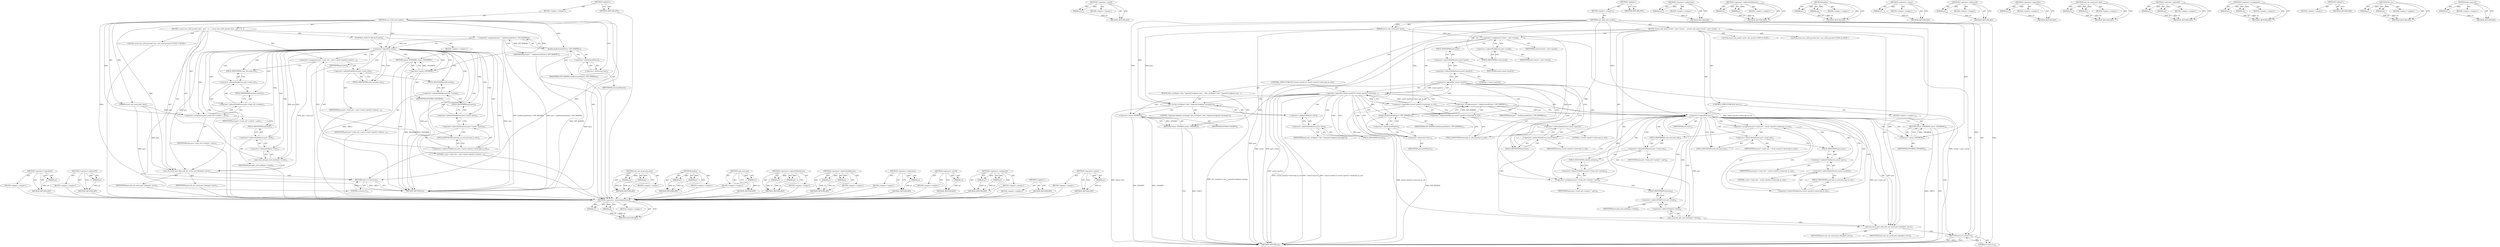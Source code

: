 digraph "spin_lock_init" {
vulnerable_95 [label=<(METHOD,&lt;operator&gt;.logicalNot)>];
vulnerable_96 [label=<(PARAM,p1)>];
vulnerable_97 [label=<(BLOCK,&lt;empty&gt;,&lt;empty&gt;)>];
vulnerable_98 [label=<(METHOD_RETURN,ANY)>];
vulnerable_117 [label=<(METHOD,&lt;operator&gt;.addressOf)>];
vulnerable_118 [label=<(PARAM,p1)>];
vulnerable_119 [label=<(BLOCK,&lt;empty&gt;,&lt;empty&gt;)>];
vulnerable_120 [label=<(METHOD_RETURN,ANY)>];
vulnerable_6 [label=<(METHOD,&lt;global&gt;)<SUB>1</SUB>>];
vulnerable_7 [label=<(BLOCK,&lt;empty&gt;,&lt;empty&gt;)<SUB>1</SUB>>];
vulnerable_8 [label=<(METHOD,mct_u232_port_probe)<SUB>1</SUB>>];
vulnerable_9 [label=<(PARAM,struct usb_serial_port *port)<SUB>1</SUB>>];
vulnerable_10 [label=<(BLOCK,{
 	struct mct_u232_private *priv;
 
 	priv = k...,{
 	struct mct_u232_private *priv;
 
 	priv = k...)<SUB>2</SUB>>];
vulnerable_11 [label="<(LOCAL,struct mct_u232_private* priv: mct_u232_private*)<SUB>3</SUB>>"];
vulnerable_12 [label=<(&lt;operator&gt;.assignment,priv = kzalloc(sizeof(*priv), GFP_KERNEL))<SUB>5</SUB>>];
vulnerable_13 [label=<(IDENTIFIER,priv,priv = kzalloc(sizeof(*priv), GFP_KERNEL))<SUB>5</SUB>>];
vulnerable_14 [label=<(kzalloc,kzalloc(sizeof(*priv), GFP_KERNEL))<SUB>5</SUB>>];
vulnerable_15 [label=<(&lt;operator&gt;.sizeOf,sizeof(*priv))<SUB>5</SUB>>];
vulnerable_16 [label=<(&lt;operator&gt;.indirection,*priv)<SUB>5</SUB>>];
vulnerable_17 [label=<(IDENTIFIER,priv,sizeof(*priv))<SUB>5</SUB>>];
vulnerable_18 [label=<(IDENTIFIER,GFP_KERNEL,kzalloc(sizeof(*priv), GFP_KERNEL))<SUB>5</SUB>>];
vulnerable_19 [label=<(CONTROL_STRUCTURE,IF,if (!priv))<SUB>6</SUB>>];
vulnerable_20 [label=<(&lt;operator&gt;.logicalNot,!priv)<SUB>6</SUB>>];
vulnerable_21 [label=<(IDENTIFIER,priv,!priv)<SUB>6</SUB>>];
vulnerable_22 [label=<(BLOCK,&lt;empty&gt;,&lt;empty&gt;)<SUB>7</SUB>>];
vulnerable_23 [label=<(RETURN,return -ENOMEM;,return -ENOMEM;)<SUB>7</SUB>>];
vulnerable_24 [label=<(&lt;operator&gt;.minus,-ENOMEM)<SUB>7</SUB>>];
vulnerable_25 [label=<(IDENTIFIER,ENOMEM,-ENOMEM)<SUB>7</SUB>>];
vulnerable_26 [label=<(&lt;operator&gt;.assignment,priv-&gt;read_urb = port-&gt;serial-&gt;port[1]-&gt;interru...)<SUB>10</SUB>>];
vulnerable_27 [label=<(&lt;operator&gt;.indirectFieldAccess,priv-&gt;read_urb)<SUB>10</SUB>>];
vulnerable_28 [label=<(IDENTIFIER,priv,priv-&gt;read_urb = port-&gt;serial-&gt;port[1]-&gt;interru...)<SUB>10</SUB>>];
vulnerable_29 [label=<(FIELD_IDENTIFIER,read_urb,read_urb)<SUB>10</SUB>>];
vulnerable_30 [label=<(&lt;operator&gt;.indirectFieldAccess,port-&gt;serial-&gt;port[1]-&gt;interrupt_in_urb)<SUB>10</SUB>>];
vulnerable_31 [label=<(&lt;operator&gt;.indirectIndexAccess,port-&gt;serial-&gt;port[1])<SUB>10</SUB>>];
vulnerable_32 [label=<(&lt;operator&gt;.indirectFieldAccess,port-&gt;serial-&gt;port)<SUB>10</SUB>>];
vulnerable_33 [label=<(&lt;operator&gt;.indirectFieldAccess,port-&gt;serial)<SUB>10</SUB>>];
vulnerable_34 [label=<(IDENTIFIER,port,priv-&gt;read_urb = port-&gt;serial-&gt;port[1]-&gt;interru...)<SUB>10</SUB>>];
vulnerable_35 [label=<(FIELD_IDENTIFIER,serial,serial)<SUB>10</SUB>>];
vulnerable_36 [label=<(FIELD_IDENTIFIER,port,port)<SUB>10</SUB>>];
vulnerable_37 [label=<(LITERAL,1,priv-&gt;read_urb = port-&gt;serial-&gt;port[1]-&gt;interru...)<SUB>10</SUB>>];
vulnerable_38 [label=<(FIELD_IDENTIFIER,interrupt_in_urb,interrupt_in_urb)<SUB>10</SUB>>];
vulnerable_39 [label=<(&lt;operator&gt;.assignment,priv-&gt;read_urb-&gt;context = port)<SUB>11</SUB>>];
vulnerable_40 [label=<(&lt;operator&gt;.indirectFieldAccess,priv-&gt;read_urb-&gt;context)<SUB>11</SUB>>];
vulnerable_41 [label=<(&lt;operator&gt;.indirectFieldAccess,priv-&gt;read_urb)<SUB>11</SUB>>];
vulnerable_42 [label=<(IDENTIFIER,priv,priv-&gt;read_urb-&gt;context = port)<SUB>11</SUB>>];
vulnerable_43 [label=<(FIELD_IDENTIFIER,read_urb,read_urb)<SUB>11</SUB>>];
vulnerable_44 [label=<(FIELD_IDENTIFIER,context,context)<SUB>11</SUB>>];
vulnerable_45 [label=<(IDENTIFIER,port,priv-&gt;read_urb-&gt;context = port)<SUB>11</SUB>>];
vulnerable_46 [label=<(spin_lock_init,spin_lock_init(&amp;priv-&gt;lock))<SUB>13</SUB>>];
vulnerable_47 [label=<(&lt;operator&gt;.addressOf,&amp;priv-&gt;lock)<SUB>13</SUB>>];
vulnerable_48 [label=<(&lt;operator&gt;.indirectFieldAccess,priv-&gt;lock)<SUB>13</SUB>>];
vulnerable_49 [label=<(IDENTIFIER,priv,spin_lock_init(&amp;priv-&gt;lock))<SUB>13</SUB>>];
vulnerable_50 [label=<(FIELD_IDENTIFIER,lock,lock)<SUB>13</SUB>>];
vulnerable_51 [label=<(usb_set_serial_port_data,usb_set_serial_port_data(port, priv))<SUB>15</SUB>>];
vulnerable_52 [label=<(IDENTIFIER,port,usb_set_serial_port_data(port, priv))<SUB>15</SUB>>];
vulnerable_53 [label=<(IDENTIFIER,priv,usb_set_serial_port_data(port, priv))<SUB>15</SUB>>];
vulnerable_54 [label=<(RETURN,return 0;,return 0;)<SUB>17</SUB>>];
vulnerable_55 [label=<(LITERAL,0,return 0;)<SUB>17</SUB>>];
vulnerable_56 [label=<(METHOD_RETURN,int)<SUB>1</SUB>>];
vulnerable_58 [label=<(METHOD_RETURN,ANY)<SUB>1</SUB>>];
vulnerable_121 [label=<(METHOD,usb_set_serial_port_data)>];
vulnerable_122 [label=<(PARAM,p1)>];
vulnerable_123 [label=<(PARAM,p2)>];
vulnerable_124 [label=<(BLOCK,&lt;empty&gt;,&lt;empty&gt;)>];
vulnerable_125 [label=<(METHOD_RETURN,ANY)>];
vulnerable_82 [label=<(METHOD,kzalloc)>];
vulnerable_83 [label=<(PARAM,p1)>];
vulnerable_84 [label=<(PARAM,p2)>];
vulnerable_85 [label=<(BLOCK,&lt;empty&gt;,&lt;empty&gt;)>];
vulnerable_86 [label=<(METHOD_RETURN,ANY)>];
vulnerable_113 [label=<(METHOD,spin_lock_init)>];
vulnerable_114 [label=<(PARAM,p1)>];
vulnerable_115 [label=<(BLOCK,&lt;empty&gt;,&lt;empty&gt;)>];
vulnerable_116 [label=<(METHOD_RETURN,ANY)>];
vulnerable_108 [label=<(METHOD,&lt;operator&gt;.indirectIndexAccess)>];
vulnerable_109 [label=<(PARAM,p1)>];
vulnerable_110 [label=<(PARAM,p2)>];
vulnerable_111 [label=<(BLOCK,&lt;empty&gt;,&lt;empty&gt;)>];
vulnerable_112 [label=<(METHOD_RETURN,ANY)>];
vulnerable_103 [label=<(METHOD,&lt;operator&gt;.indirectFieldAccess)>];
vulnerable_104 [label=<(PARAM,p1)>];
vulnerable_105 [label=<(PARAM,p2)>];
vulnerable_106 [label=<(BLOCK,&lt;empty&gt;,&lt;empty&gt;)>];
vulnerable_107 [label=<(METHOD_RETURN,ANY)>];
vulnerable_91 [label=<(METHOD,&lt;operator&gt;.indirection)>];
vulnerable_92 [label=<(PARAM,p1)>];
vulnerable_93 [label=<(BLOCK,&lt;empty&gt;,&lt;empty&gt;)>];
vulnerable_94 [label=<(METHOD_RETURN,ANY)>];
vulnerable_87 [label=<(METHOD,&lt;operator&gt;.sizeOf)>];
vulnerable_88 [label=<(PARAM,p1)>];
vulnerable_89 [label=<(BLOCK,&lt;empty&gt;,&lt;empty&gt;)>];
vulnerable_90 [label=<(METHOD_RETURN,ANY)>];
vulnerable_77 [label=<(METHOD,&lt;operator&gt;.assignment)>];
vulnerable_78 [label=<(PARAM,p1)>];
vulnerable_79 [label=<(PARAM,p2)>];
vulnerable_80 [label=<(BLOCK,&lt;empty&gt;,&lt;empty&gt;)>];
vulnerable_81 [label=<(METHOD_RETURN,ANY)>];
vulnerable_71 [label=<(METHOD,&lt;global&gt;)<SUB>1</SUB>>];
vulnerable_72 [label=<(BLOCK,&lt;empty&gt;,&lt;empty&gt;)>];
vulnerable_73 [label=<(METHOD_RETURN,ANY)>];
vulnerable_99 [label=<(METHOD,&lt;operator&gt;.minus)>];
vulnerable_100 [label=<(PARAM,p1)>];
vulnerable_101 [label=<(BLOCK,&lt;empty&gt;,&lt;empty&gt;)>];
vulnerable_102 [label=<(METHOD_RETURN,ANY)>];
fixed_130 [label=<(METHOD,&lt;operator&gt;.indirectIndexAccess)>];
fixed_131 [label=<(PARAM,p1)>];
fixed_132 [label=<(PARAM,p2)>];
fixed_133 [label=<(BLOCK,&lt;empty&gt;,&lt;empty&gt;)>];
fixed_134 [label=<(METHOD_RETURN,ANY)>];
fixed_153 [label=<(METHOD,&lt;operator&gt;.sizeOf)>];
fixed_154 [label=<(PARAM,p1)>];
fixed_155 [label=<(BLOCK,&lt;empty&gt;,&lt;empty&gt;)>];
fixed_156 [label=<(METHOD_RETURN,ANY)>];
fixed_6 [label=<(METHOD,&lt;global&gt;)<SUB>1</SUB>>];
fixed_7 [label=<(BLOCK,&lt;empty&gt;,&lt;empty&gt;)<SUB>1</SUB>>];
fixed_8 [label=<(METHOD,mct_u232_port_probe)<SUB>1</SUB>>];
fixed_9 [label=<(PARAM,struct usb_serial_port *port)<SUB>1</SUB>>];
fixed_10 [label=<(BLOCK,{
	struct usb_serial *serial = port-&gt;serial;
 	...,{
	struct usb_serial *serial = port-&gt;serial;
 	...)<SUB>2</SUB>>];
fixed_11 [label="<(LOCAL,struct usb_serial* serial: usb_serial*)<SUB>3</SUB>>"];
fixed_12 [label=<(&lt;operator&gt;.assignment,*serial = port-&gt;serial)<SUB>3</SUB>>];
fixed_13 [label=<(IDENTIFIER,serial,*serial = port-&gt;serial)<SUB>3</SUB>>];
fixed_14 [label=<(&lt;operator&gt;.indirectFieldAccess,port-&gt;serial)<SUB>3</SUB>>];
fixed_15 [label=<(IDENTIFIER,port,*serial = port-&gt;serial)<SUB>3</SUB>>];
fixed_16 [label=<(FIELD_IDENTIFIER,serial,serial)<SUB>3</SUB>>];
fixed_17 [label="<(LOCAL,struct mct_u232_private* priv: mct_u232_private*)<SUB>4</SUB>>"];
fixed_18 [label=<(CONTROL_STRUCTURE,IF,if (!serial-&gt;port[1] || !serial-&gt;port[1]-&gt;interrupt_in_urb))<SUB>7</SUB>>];
fixed_19 [label=<(&lt;operator&gt;.logicalOr,!serial-&gt;port[1] || !serial-&gt;port[1]-&gt;interrupt...)<SUB>7</SUB>>];
fixed_20 [label=<(&lt;operator&gt;.logicalNot,!serial-&gt;port[1])<SUB>7</SUB>>];
fixed_21 [label=<(&lt;operator&gt;.indirectIndexAccess,serial-&gt;port[1])<SUB>7</SUB>>];
fixed_22 [label=<(&lt;operator&gt;.indirectFieldAccess,serial-&gt;port)<SUB>7</SUB>>];
fixed_23 [label=<(IDENTIFIER,serial,!serial-&gt;port[1])<SUB>7</SUB>>];
fixed_24 [label=<(FIELD_IDENTIFIER,port,port)<SUB>7</SUB>>];
fixed_25 [label=<(LITERAL,1,!serial-&gt;port[1])<SUB>7</SUB>>];
fixed_26 [label=<(&lt;operator&gt;.logicalNot,!serial-&gt;port[1]-&gt;interrupt_in_urb)<SUB>7</SUB>>];
fixed_27 [label=<(&lt;operator&gt;.indirectFieldAccess,serial-&gt;port[1]-&gt;interrupt_in_urb)<SUB>7</SUB>>];
fixed_28 [label=<(&lt;operator&gt;.indirectIndexAccess,serial-&gt;port[1])<SUB>7</SUB>>];
fixed_29 [label=<(&lt;operator&gt;.indirectFieldAccess,serial-&gt;port)<SUB>7</SUB>>];
fixed_30 [label=<(IDENTIFIER,serial,!serial-&gt;port[1]-&gt;interrupt_in_urb)<SUB>7</SUB>>];
fixed_31 [label=<(FIELD_IDENTIFIER,port,port)<SUB>7</SUB>>];
fixed_32 [label=<(LITERAL,1,!serial-&gt;port[1]-&gt;interrupt_in_urb)<SUB>7</SUB>>];
fixed_33 [label=<(FIELD_IDENTIFIER,interrupt_in_urb,interrupt_in_urb)<SUB>7</SUB>>];
fixed_34 [label=<(BLOCK,{
		dev_err(&amp;port-&gt;dev, &quot;expected endpoint miss...,{
		dev_err(&amp;port-&gt;dev, &quot;expected endpoint miss...)<SUB>7</SUB>>];
fixed_35 [label=<(dev_err,dev_err(&amp;port-&gt;dev, &quot;expected endpoint missing\n&quot;))<SUB>8</SUB>>];
fixed_36 [label=<(&lt;operator&gt;.addressOf,&amp;port-&gt;dev)<SUB>8</SUB>>];
fixed_37 [label=<(&lt;operator&gt;.indirectFieldAccess,port-&gt;dev)<SUB>8</SUB>>];
fixed_38 [label=<(IDENTIFIER,port,dev_err(&amp;port-&gt;dev, &quot;expected endpoint missing\n&quot;))<SUB>8</SUB>>];
fixed_39 [label=<(FIELD_IDENTIFIER,dev,dev)<SUB>8</SUB>>];
fixed_40 [label=<(LITERAL,&quot;expected endpoint missing\n&quot;,dev_err(&amp;port-&gt;dev, &quot;expected endpoint missing\n&quot;))<SUB>8</SUB>>];
fixed_41 [label=<(RETURN,return -ENODEV;,return -ENODEV;)<SUB>9</SUB>>];
fixed_42 [label=<(&lt;operator&gt;.minus,-ENODEV)<SUB>9</SUB>>];
fixed_43 [label=<(IDENTIFIER,ENODEV,-ENODEV)<SUB>9</SUB>>];
fixed_44 [label=<(&lt;operator&gt;.assignment,priv = kzalloc(sizeof(*priv), GFP_KERNEL))<SUB>12</SUB>>];
fixed_45 [label=<(IDENTIFIER,priv,priv = kzalloc(sizeof(*priv), GFP_KERNEL))<SUB>12</SUB>>];
fixed_46 [label=<(kzalloc,kzalloc(sizeof(*priv), GFP_KERNEL))<SUB>12</SUB>>];
fixed_47 [label=<(&lt;operator&gt;.sizeOf,sizeof(*priv))<SUB>12</SUB>>];
fixed_48 [label=<(&lt;operator&gt;.indirection,*priv)<SUB>12</SUB>>];
fixed_49 [label=<(IDENTIFIER,priv,sizeof(*priv))<SUB>12</SUB>>];
fixed_50 [label=<(IDENTIFIER,GFP_KERNEL,kzalloc(sizeof(*priv), GFP_KERNEL))<SUB>12</SUB>>];
fixed_51 [label=<(CONTROL_STRUCTURE,IF,if (!priv))<SUB>13</SUB>>];
fixed_52 [label=<(&lt;operator&gt;.logicalNot,!priv)<SUB>13</SUB>>];
fixed_53 [label=<(IDENTIFIER,priv,!priv)<SUB>13</SUB>>];
fixed_54 [label=<(BLOCK,&lt;empty&gt;,&lt;empty&gt;)<SUB>14</SUB>>];
fixed_55 [label=<(RETURN,return -ENOMEM;,return -ENOMEM;)<SUB>14</SUB>>];
fixed_56 [label=<(&lt;operator&gt;.minus,-ENOMEM)<SUB>14</SUB>>];
fixed_57 [label=<(IDENTIFIER,ENOMEM,-ENOMEM)<SUB>14</SUB>>];
fixed_58 [label=<(&lt;operator&gt;.assignment,priv-&gt;read_urb = serial-&gt;port[1]-&gt;interrupt_in_urb)<SUB>17</SUB>>];
fixed_59 [label=<(&lt;operator&gt;.indirectFieldAccess,priv-&gt;read_urb)<SUB>17</SUB>>];
fixed_60 [label=<(IDENTIFIER,priv,priv-&gt;read_urb = serial-&gt;port[1]-&gt;interrupt_in_urb)<SUB>17</SUB>>];
fixed_61 [label=<(FIELD_IDENTIFIER,read_urb,read_urb)<SUB>17</SUB>>];
fixed_62 [label=<(&lt;operator&gt;.indirectFieldAccess,serial-&gt;port[1]-&gt;interrupt_in_urb)<SUB>17</SUB>>];
fixed_63 [label=<(&lt;operator&gt;.indirectIndexAccess,serial-&gt;port[1])<SUB>17</SUB>>];
fixed_64 [label=<(&lt;operator&gt;.indirectFieldAccess,serial-&gt;port)<SUB>17</SUB>>];
fixed_65 [label=<(IDENTIFIER,serial,priv-&gt;read_urb = serial-&gt;port[1]-&gt;interrupt_in_urb)<SUB>17</SUB>>];
fixed_66 [label=<(FIELD_IDENTIFIER,port,port)<SUB>17</SUB>>];
fixed_67 [label=<(LITERAL,1,priv-&gt;read_urb = serial-&gt;port[1]-&gt;interrupt_in_urb)<SUB>17</SUB>>];
fixed_68 [label=<(FIELD_IDENTIFIER,interrupt_in_urb,interrupt_in_urb)<SUB>17</SUB>>];
fixed_69 [label=<(&lt;operator&gt;.assignment,priv-&gt;read_urb-&gt;context = port)<SUB>18</SUB>>];
fixed_70 [label=<(&lt;operator&gt;.indirectFieldAccess,priv-&gt;read_urb-&gt;context)<SUB>18</SUB>>];
fixed_71 [label=<(&lt;operator&gt;.indirectFieldAccess,priv-&gt;read_urb)<SUB>18</SUB>>];
fixed_72 [label=<(IDENTIFIER,priv,priv-&gt;read_urb-&gt;context = port)<SUB>18</SUB>>];
fixed_73 [label=<(FIELD_IDENTIFIER,read_urb,read_urb)<SUB>18</SUB>>];
fixed_74 [label=<(FIELD_IDENTIFIER,context,context)<SUB>18</SUB>>];
fixed_75 [label=<(IDENTIFIER,port,priv-&gt;read_urb-&gt;context = port)<SUB>18</SUB>>];
fixed_76 [label=<(spin_lock_init,spin_lock_init(&amp;priv-&gt;lock))<SUB>20</SUB>>];
fixed_77 [label=<(&lt;operator&gt;.addressOf,&amp;priv-&gt;lock)<SUB>20</SUB>>];
fixed_78 [label=<(&lt;operator&gt;.indirectFieldAccess,priv-&gt;lock)<SUB>20</SUB>>];
fixed_79 [label=<(IDENTIFIER,priv,spin_lock_init(&amp;priv-&gt;lock))<SUB>20</SUB>>];
fixed_80 [label=<(FIELD_IDENTIFIER,lock,lock)<SUB>20</SUB>>];
fixed_81 [label=<(usb_set_serial_port_data,usb_set_serial_port_data(port, priv))<SUB>22</SUB>>];
fixed_82 [label=<(IDENTIFIER,port,usb_set_serial_port_data(port, priv))<SUB>22</SUB>>];
fixed_83 [label=<(IDENTIFIER,priv,usb_set_serial_port_data(port, priv))<SUB>22</SUB>>];
fixed_84 [label=<(RETURN,return 0;,return 0;)<SUB>24</SUB>>];
fixed_85 [label=<(LITERAL,0,return 0;)<SUB>24</SUB>>];
fixed_86 [label=<(METHOD_RETURN,int)<SUB>1</SUB>>];
fixed_88 [label=<(METHOD_RETURN,ANY)<SUB>1</SUB>>];
fixed_157 [label=<(METHOD,&lt;operator&gt;.indirection)>];
fixed_158 [label=<(PARAM,p1)>];
fixed_159 [label=<(BLOCK,&lt;empty&gt;,&lt;empty&gt;)>];
fixed_160 [label=<(METHOD_RETURN,ANY)>];
fixed_116 [label=<(METHOD,&lt;operator&gt;.indirectFieldAccess)>];
fixed_117 [label=<(PARAM,p1)>];
fixed_118 [label=<(PARAM,p2)>];
fixed_119 [label=<(BLOCK,&lt;empty&gt;,&lt;empty&gt;)>];
fixed_120 [label=<(METHOD_RETURN,ANY)>];
fixed_148 [label=<(METHOD,kzalloc)>];
fixed_149 [label=<(PARAM,p1)>];
fixed_150 [label=<(PARAM,p2)>];
fixed_151 [label=<(BLOCK,&lt;empty&gt;,&lt;empty&gt;)>];
fixed_152 [label=<(METHOD_RETURN,ANY)>];
fixed_144 [label=<(METHOD,&lt;operator&gt;.minus)>];
fixed_145 [label=<(PARAM,p1)>];
fixed_146 [label=<(BLOCK,&lt;empty&gt;,&lt;empty&gt;)>];
fixed_147 [label=<(METHOD_RETURN,ANY)>];
fixed_140 [label=<(METHOD,&lt;operator&gt;.addressOf)>];
fixed_141 [label=<(PARAM,p1)>];
fixed_142 [label=<(BLOCK,&lt;empty&gt;,&lt;empty&gt;)>];
fixed_143 [label=<(METHOD_RETURN,ANY)>];
fixed_126 [label=<(METHOD,&lt;operator&gt;.logicalNot)>];
fixed_127 [label=<(PARAM,p1)>];
fixed_128 [label=<(BLOCK,&lt;empty&gt;,&lt;empty&gt;)>];
fixed_129 [label=<(METHOD_RETURN,ANY)>];
fixed_165 [label=<(METHOD,usb_set_serial_port_data)>];
fixed_166 [label=<(PARAM,p1)>];
fixed_167 [label=<(PARAM,p2)>];
fixed_168 [label=<(BLOCK,&lt;empty&gt;,&lt;empty&gt;)>];
fixed_169 [label=<(METHOD_RETURN,ANY)>];
fixed_121 [label=<(METHOD,&lt;operator&gt;.logicalOr)>];
fixed_122 [label=<(PARAM,p1)>];
fixed_123 [label=<(PARAM,p2)>];
fixed_124 [label=<(BLOCK,&lt;empty&gt;,&lt;empty&gt;)>];
fixed_125 [label=<(METHOD_RETURN,ANY)>];
fixed_111 [label=<(METHOD,&lt;operator&gt;.assignment)>];
fixed_112 [label=<(PARAM,p1)>];
fixed_113 [label=<(PARAM,p2)>];
fixed_114 [label=<(BLOCK,&lt;empty&gt;,&lt;empty&gt;)>];
fixed_115 [label=<(METHOD_RETURN,ANY)>];
fixed_105 [label=<(METHOD,&lt;global&gt;)<SUB>1</SUB>>];
fixed_106 [label=<(BLOCK,&lt;empty&gt;,&lt;empty&gt;)>];
fixed_107 [label=<(METHOD_RETURN,ANY)>];
fixed_135 [label=<(METHOD,dev_err)>];
fixed_136 [label=<(PARAM,p1)>];
fixed_137 [label=<(PARAM,p2)>];
fixed_138 [label=<(BLOCK,&lt;empty&gt;,&lt;empty&gt;)>];
fixed_139 [label=<(METHOD_RETURN,ANY)>];
fixed_161 [label=<(METHOD,spin_lock_init)>];
fixed_162 [label=<(PARAM,p1)>];
fixed_163 [label=<(BLOCK,&lt;empty&gt;,&lt;empty&gt;)>];
fixed_164 [label=<(METHOD_RETURN,ANY)>];
vulnerable_95 -> vulnerable_96  [key=0, label="AST: "];
vulnerable_95 -> vulnerable_96  [key=1, label="DDG: "];
vulnerable_95 -> vulnerable_97  [key=0, label="AST: "];
vulnerable_95 -> vulnerable_98  [key=0, label="AST: "];
vulnerable_95 -> vulnerable_98  [key=1, label="CFG: "];
vulnerable_96 -> vulnerable_98  [key=0, label="DDG: p1"];
vulnerable_97 -> fixed_130  [key=0];
vulnerable_98 -> fixed_130  [key=0];
vulnerable_117 -> vulnerable_118  [key=0, label="AST: "];
vulnerable_117 -> vulnerable_118  [key=1, label="DDG: "];
vulnerable_117 -> vulnerable_119  [key=0, label="AST: "];
vulnerable_117 -> vulnerable_120  [key=0, label="AST: "];
vulnerable_117 -> vulnerable_120  [key=1, label="CFG: "];
vulnerable_118 -> vulnerable_120  [key=0, label="DDG: p1"];
vulnerable_119 -> fixed_130  [key=0];
vulnerable_120 -> fixed_130  [key=0];
vulnerable_6 -> vulnerable_7  [key=0, label="AST: "];
vulnerable_6 -> vulnerable_58  [key=0, label="AST: "];
vulnerable_6 -> vulnerable_58  [key=1, label="CFG: "];
vulnerable_7 -> vulnerable_8  [key=0, label="AST: "];
vulnerable_8 -> vulnerable_9  [key=0, label="AST: "];
vulnerable_8 -> vulnerable_9  [key=1, label="DDG: "];
vulnerable_8 -> vulnerable_10  [key=0, label="AST: "];
vulnerable_8 -> vulnerable_56  [key=0, label="AST: "];
vulnerable_8 -> vulnerable_16  [key=0, label="CFG: "];
vulnerable_8 -> vulnerable_39  [key=0, label="DDG: "];
vulnerable_8 -> vulnerable_54  [key=0, label="DDG: "];
vulnerable_8 -> vulnerable_51  [key=0, label="DDG: "];
vulnerable_8 -> vulnerable_55  [key=0, label="DDG: "];
vulnerable_8 -> vulnerable_14  [key=0, label="DDG: "];
vulnerable_8 -> vulnerable_20  [key=0, label="DDG: "];
vulnerable_8 -> vulnerable_24  [key=0, label="DDG: "];
vulnerable_9 -> vulnerable_56  [key=0, label="DDG: port"];
vulnerable_9 -> vulnerable_39  [key=0, label="DDG: port"];
vulnerable_9 -> vulnerable_51  [key=0, label="DDG: port"];
vulnerable_10 -> vulnerable_11  [key=0, label="AST: "];
vulnerable_10 -> vulnerable_12  [key=0, label="AST: "];
vulnerable_10 -> vulnerable_19  [key=0, label="AST: "];
vulnerable_10 -> vulnerable_26  [key=0, label="AST: "];
vulnerable_10 -> vulnerable_39  [key=0, label="AST: "];
vulnerable_10 -> vulnerable_46  [key=0, label="AST: "];
vulnerable_10 -> vulnerable_51  [key=0, label="AST: "];
vulnerable_10 -> vulnerable_54  [key=0, label="AST: "];
vulnerable_11 -> fixed_130  [key=0];
vulnerable_12 -> vulnerable_13  [key=0, label="AST: "];
vulnerable_12 -> vulnerable_14  [key=0, label="AST: "];
vulnerable_12 -> vulnerable_20  [key=0, label="CFG: "];
vulnerable_12 -> vulnerable_20  [key=1, label="DDG: priv"];
vulnerable_12 -> vulnerable_56  [key=0, label="DDG: kzalloc(sizeof(*priv), GFP_KERNEL)"];
vulnerable_12 -> vulnerable_56  [key=1, label="DDG: priv = kzalloc(sizeof(*priv), GFP_KERNEL)"];
vulnerable_13 -> fixed_130  [key=0];
vulnerable_14 -> vulnerable_15  [key=0, label="AST: "];
vulnerable_14 -> vulnerable_18  [key=0, label="AST: "];
vulnerable_14 -> vulnerable_12  [key=0, label="CFG: "];
vulnerable_14 -> vulnerable_12  [key=1, label="DDG: GFP_KERNEL"];
vulnerable_14 -> vulnerable_56  [key=0, label="DDG: GFP_KERNEL"];
vulnerable_15 -> vulnerable_16  [key=0, label="AST: "];
vulnerable_15 -> vulnerable_14  [key=0, label="CFG: "];
vulnerable_15 -> vulnerable_56  [key=0, label="DDG: *priv"];
vulnerable_16 -> vulnerable_17  [key=0, label="AST: "];
vulnerable_16 -> vulnerable_15  [key=0, label="CFG: "];
vulnerable_17 -> fixed_130  [key=0];
vulnerable_18 -> fixed_130  [key=0];
vulnerable_19 -> vulnerable_20  [key=0, label="AST: "];
vulnerable_19 -> vulnerable_22  [key=0, label="AST: "];
vulnerable_20 -> vulnerable_21  [key=0, label="AST: "];
vulnerable_20 -> vulnerable_24  [key=0, label="CFG: "];
vulnerable_20 -> vulnerable_24  [key=1, label="CDG: "];
vulnerable_20 -> vulnerable_29  [key=0, label="CFG: "];
vulnerable_20 -> vulnerable_29  [key=1, label="CDG: "];
vulnerable_20 -> vulnerable_56  [key=0, label="DDG: priv"];
vulnerable_20 -> vulnerable_56  [key=1, label="DDG: !priv"];
vulnerable_20 -> vulnerable_46  [key=0, label="DDG: priv"];
vulnerable_20 -> vulnerable_46  [key=1, label="CDG: "];
vulnerable_20 -> vulnerable_51  [key=0, label="DDG: priv"];
vulnerable_20 -> vulnerable_51  [key=1, label="CDG: "];
vulnerable_20 -> vulnerable_47  [key=0, label="CDG: "];
vulnerable_20 -> vulnerable_30  [key=0, label="CDG: "];
vulnerable_20 -> vulnerable_48  [key=0, label="CDG: "];
vulnerable_20 -> vulnerable_32  [key=0, label="CDG: "];
vulnerable_20 -> vulnerable_33  [key=0, label="CDG: "];
vulnerable_20 -> vulnerable_26  [key=0, label="CDG: "];
vulnerable_20 -> vulnerable_23  [key=0, label="CDG: "];
vulnerable_20 -> vulnerable_36  [key=0, label="CDG: "];
vulnerable_20 -> vulnerable_38  [key=0, label="CDG: "];
vulnerable_20 -> vulnerable_41  [key=0, label="CDG: "];
vulnerable_20 -> vulnerable_27  [key=0, label="CDG: "];
vulnerable_20 -> vulnerable_40  [key=0, label="CDG: "];
vulnerable_20 -> vulnerable_50  [key=0, label="CDG: "];
vulnerable_20 -> vulnerable_44  [key=0, label="CDG: "];
vulnerable_20 -> vulnerable_35  [key=0, label="CDG: "];
vulnerable_20 -> vulnerable_54  [key=0, label="CDG: "];
vulnerable_20 -> vulnerable_39  [key=0, label="CDG: "];
vulnerable_20 -> vulnerable_31  [key=0, label="CDG: "];
vulnerable_20 -> vulnerable_43  [key=0, label="CDG: "];
vulnerable_21 -> fixed_130  [key=0];
vulnerable_22 -> vulnerable_23  [key=0, label="AST: "];
vulnerable_23 -> vulnerable_24  [key=0, label="AST: "];
vulnerable_23 -> vulnerable_56  [key=0, label="CFG: "];
vulnerable_23 -> vulnerable_56  [key=1, label="DDG: &lt;RET&gt;"];
vulnerable_24 -> vulnerable_25  [key=0, label="AST: "];
vulnerable_24 -> vulnerable_23  [key=0, label="CFG: "];
vulnerable_24 -> vulnerable_23  [key=1, label="DDG: -ENOMEM"];
vulnerable_24 -> vulnerable_56  [key=0, label="DDG: ENOMEM"];
vulnerable_24 -> vulnerable_56  [key=1, label="DDG: -ENOMEM"];
vulnerable_25 -> fixed_130  [key=0];
vulnerable_26 -> vulnerable_27  [key=0, label="AST: "];
vulnerable_26 -> vulnerable_30  [key=0, label="AST: "];
vulnerable_26 -> vulnerable_43  [key=0, label="CFG: "];
vulnerable_26 -> vulnerable_51  [key=0, label="DDG: priv-&gt;read_urb"];
vulnerable_27 -> vulnerable_28  [key=0, label="AST: "];
vulnerable_27 -> vulnerable_29  [key=0, label="AST: "];
vulnerable_27 -> vulnerable_35  [key=0, label="CFG: "];
vulnerable_28 -> fixed_130  [key=0];
vulnerable_29 -> vulnerable_27  [key=0, label="CFG: "];
vulnerable_30 -> vulnerable_31  [key=0, label="AST: "];
vulnerable_30 -> vulnerable_38  [key=0, label="AST: "];
vulnerable_30 -> vulnerable_26  [key=0, label="CFG: "];
vulnerable_31 -> vulnerable_32  [key=0, label="AST: "];
vulnerable_31 -> vulnerable_37  [key=0, label="AST: "];
vulnerable_31 -> vulnerable_38  [key=0, label="CFG: "];
vulnerable_32 -> vulnerable_33  [key=0, label="AST: "];
vulnerable_32 -> vulnerable_36  [key=0, label="AST: "];
vulnerable_32 -> vulnerable_31  [key=0, label="CFG: "];
vulnerable_33 -> vulnerable_34  [key=0, label="AST: "];
vulnerable_33 -> vulnerable_35  [key=0, label="AST: "];
vulnerable_33 -> vulnerable_36  [key=0, label="CFG: "];
vulnerable_34 -> fixed_130  [key=0];
vulnerable_35 -> vulnerable_33  [key=0, label="CFG: "];
vulnerable_36 -> vulnerable_32  [key=0, label="CFG: "];
vulnerable_37 -> fixed_130  [key=0];
vulnerable_38 -> vulnerable_30  [key=0, label="CFG: "];
vulnerable_39 -> vulnerable_40  [key=0, label="AST: "];
vulnerable_39 -> vulnerable_45  [key=0, label="AST: "];
vulnerable_39 -> vulnerable_50  [key=0, label="CFG: "];
vulnerable_40 -> vulnerable_41  [key=0, label="AST: "];
vulnerable_40 -> vulnerable_44  [key=0, label="AST: "];
vulnerable_40 -> vulnerable_39  [key=0, label="CFG: "];
vulnerable_41 -> vulnerable_42  [key=0, label="AST: "];
vulnerable_41 -> vulnerable_43  [key=0, label="AST: "];
vulnerable_41 -> vulnerable_44  [key=0, label="CFG: "];
vulnerable_42 -> fixed_130  [key=0];
vulnerable_43 -> vulnerable_41  [key=0, label="CFG: "];
vulnerable_44 -> vulnerable_40  [key=0, label="CFG: "];
vulnerable_45 -> fixed_130  [key=0];
vulnerable_46 -> vulnerable_47  [key=0, label="AST: "];
vulnerable_46 -> vulnerable_51  [key=0, label="CFG: "];
vulnerable_47 -> vulnerable_48  [key=0, label="AST: "];
vulnerable_47 -> vulnerable_46  [key=0, label="CFG: "];
vulnerable_48 -> vulnerable_49  [key=0, label="AST: "];
vulnerable_48 -> vulnerable_50  [key=0, label="AST: "];
vulnerable_48 -> vulnerable_47  [key=0, label="CFG: "];
vulnerable_49 -> fixed_130  [key=0];
vulnerable_50 -> vulnerable_48  [key=0, label="CFG: "];
vulnerable_51 -> vulnerable_52  [key=0, label="AST: "];
vulnerable_51 -> vulnerable_53  [key=0, label="AST: "];
vulnerable_51 -> vulnerable_54  [key=0, label="CFG: "];
vulnerable_52 -> fixed_130  [key=0];
vulnerable_53 -> fixed_130  [key=0];
vulnerable_54 -> vulnerable_55  [key=0, label="AST: "];
vulnerable_54 -> vulnerable_56  [key=0, label="CFG: "];
vulnerable_54 -> vulnerable_56  [key=1, label="DDG: &lt;RET&gt;"];
vulnerable_55 -> vulnerable_54  [key=0, label="DDG: 0"];
vulnerable_56 -> fixed_130  [key=0];
vulnerable_58 -> fixed_130  [key=0];
vulnerable_121 -> vulnerable_122  [key=0, label="AST: "];
vulnerable_121 -> vulnerable_122  [key=1, label="DDG: "];
vulnerable_121 -> vulnerable_124  [key=0, label="AST: "];
vulnerable_121 -> vulnerable_123  [key=0, label="AST: "];
vulnerable_121 -> vulnerable_123  [key=1, label="DDG: "];
vulnerable_121 -> vulnerable_125  [key=0, label="AST: "];
vulnerable_121 -> vulnerable_125  [key=1, label="CFG: "];
vulnerable_122 -> vulnerable_125  [key=0, label="DDG: p1"];
vulnerable_123 -> vulnerable_125  [key=0, label="DDG: p2"];
vulnerable_124 -> fixed_130  [key=0];
vulnerable_125 -> fixed_130  [key=0];
vulnerable_82 -> vulnerable_83  [key=0, label="AST: "];
vulnerable_82 -> vulnerable_83  [key=1, label="DDG: "];
vulnerable_82 -> vulnerable_85  [key=0, label="AST: "];
vulnerable_82 -> vulnerable_84  [key=0, label="AST: "];
vulnerable_82 -> vulnerable_84  [key=1, label="DDG: "];
vulnerable_82 -> vulnerable_86  [key=0, label="AST: "];
vulnerable_82 -> vulnerable_86  [key=1, label="CFG: "];
vulnerable_83 -> vulnerable_86  [key=0, label="DDG: p1"];
vulnerable_84 -> vulnerable_86  [key=0, label="DDG: p2"];
vulnerable_85 -> fixed_130  [key=0];
vulnerable_86 -> fixed_130  [key=0];
vulnerable_113 -> vulnerable_114  [key=0, label="AST: "];
vulnerable_113 -> vulnerable_114  [key=1, label="DDG: "];
vulnerable_113 -> vulnerable_115  [key=0, label="AST: "];
vulnerable_113 -> vulnerable_116  [key=0, label="AST: "];
vulnerable_113 -> vulnerable_116  [key=1, label="CFG: "];
vulnerable_114 -> vulnerable_116  [key=0, label="DDG: p1"];
vulnerable_115 -> fixed_130  [key=0];
vulnerable_116 -> fixed_130  [key=0];
vulnerable_108 -> vulnerable_109  [key=0, label="AST: "];
vulnerable_108 -> vulnerable_109  [key=1, label="DDG: "];
vulnerable_108 -> vulnerable_111  [key=0, label="AST: "];
vulnerable_108 -> vulnerable_110  [key=0, label="AST: "];
vulnerable_108 -> vulnerable_110  [key=1, label="DDG: "];
vulnerable_108 -> vulnerable_112  [key=0, label="AST: "];
vulnerable_108 -> vulnerable_112  [key=1, label="CFG: "];
vulnerable_109 -> vulnerable_112  [key=0, label="DDG: p1"];
vulnerable_110 -> vulnerable_112  [key=0, label="DDG: p2"];
vulnerable_111 -> fixed_130  [key=0];
vulnerable_112 -> fixed_130  [key=0];
vulnerable_103 -> vulnerable_104  [key=0, label="AST: "];
vulnerable_103 -> vulnerable_104  [key=1, label="DDG: "];
vulnerable_103 -> vulnerable_106  [key=0, label="AST: "];
vulnerable_103 -> vulnerable_105  [key=0, label="AST: "];
vulnerable_103 -> vulnerable_105  [key=1, label="DDG: "];
vulnerable_103 -> vulnerable_107  [key=0, label="AST: "];
vulnerable_103 -> vulnerable_107  [key=1, label="CFG: "];
vulnerable_104 -> vulnerable_107  [key=0, label="DDG: p1"];
vulnerable_105 -> vulnerable_107  [key=0, label="DDG: p2"];
vulnerable_106 -> fixed_130  [key=0];
vulnerable_107 -> fixed_130  [key=0];
vulnerable_91 -> vulnerable_92  [key=0, label="AST: "];
vulnerable_91 -> vulnerable_92  [key=1, label="DDG: "];
vulnerable_91 -> vulnerable_93  [key=0, label="AST: "];
vulnerable_91 -> vulnerable_94  [key=0, label="AST: "];
vulnerable_91 -> vulnerable_94  [key=1, label="CFG: "];
vulnerable_92 -> vulnerable_94  [key=0, label="DDG: p1"];
vulnerable_93 -> fixed_130  [key=0];
vulnerable_94 -> fixed_130  [key=0];
vulnerable_87 -> vulnerable_88  [key=0, label="AST: "];
vulnerable_87 -> vulnerable_88  [key=1, label="DDG: "];
vulnerable_87 -> vulnerable_89  [key=0, label="AST: "];
vulnerable_87 -> vulnerable_90  [key=0, label="AST: "];
vulnerable_87 -> vulnerable_90  [key=1, label="CFG: "];
vulnerable_88 -> vulnerable_90  [key=0, label="DDG: p1"];
vulnerable_89 -> fixed_130  [key=0];
vulnerable_90 -> fixed_130  [key=0];
vulnerable_77 -> vulnerable_78  [key=0, label="AST: "];
vulnerable_77 -> vulnerable_78  [key=1, label="DDG: "];
vulnerable_77 -> vulnerable_80  [key=0, label="AST: "];
vulnerable_77 -> vulnerable_79  [key=0, label="AST: "];
vulnerable_77 -> vulnerable_79  [key=1, label="DDG: "];
vulnerable_77 -> vulnerable_81  [key=0, label="AST: "];
vulnerable_77 -> vulnerable_81  [key=1, label="CFG: "];
vulnerable_78 -> vulnerable_81  [key=0, label="DDG: p1"];
vulnerable_79 -> vulnerable_81  [key=0, label="DDG: p2"];
vulnerable_80 -> fixed_130  [key=0];
vulnerable_81 -> fixed_130  [key=0];
vulnerable_71 -> vulnerable_72  [key=0, label="AST: "];
vulnerable_71 -> vulnerable_73  [key=0, label="AST: "];
vulnerable_71 -> vulnerable_73  [key=1, label="CFG: "];
vulnerable_72 -> fixed_130  [key=0];
vulnerable_73 -> fixed_130  [key=0];
vulnerable_99 -> vulnerable_100  [key=0, label="AST: "];
vulnerable_99 -> vulnerable_100  [key=1, label="DDG: "];
vulnerable_99 -> vulnerable_101  [key=0, label="AST: "];
vulnerable_99 -> vulnerable_102  [key=0, label="AST: "];
vulnerable_99 -> vulnerable_102  [key=1, label="CFG: "];
vulnerable_100 -> vulnerable_102  [key=0, label="DDG: p1"];
vulnerable_101 -> fixed_130  [key=0];
vulnerable_102 -> fixed_130  [key=0];
fixed_130 -> fixed_131  [key=0, label="AST: "];
fixed_130 -> fixed_131  [key=1, label="DDG: "];
fixed_130 -> fixed_133  [key=0, label="AST: "];
fixed_130 -> fixed_132  [key=0, label="AST: "];
fixed_130 -> fixed_132  [key=1, label="DDG: "];
fixed_130 -> fixed_134  [key=0, label="AST: "];
fixed_130 -> fixed_134  [key=1, label="CFG: "];
fixed_131 -> fixed_134  [key=0, label="DDG: p1"];
fixed_132 -> fixed_134  [key=0, label="DDG: p2"];
fixed_153 -> fixed_154  [key=0, label="AST: "];
fixed_153 -> fixed_154  [key=1, label="DDG: "];
fixed_153 -> fixed_155  [key=0, label="AST: "];
fixed_153 -> fixed_156  [key=0, label="AST: "];
fixed_153 -> fixed_156  [key=1, label="CFG: "];
fixed_154 -> fixed_156  [key=0, label="DDG: p1"];
fixed_6 -> fixed_7  [key=0, label="AST: "];
fixed_6 -> fixed_88  [key=0, label="AST: "];
fixed_6 -> fixed_88  [key=1, label="CFG: "];
fixed_7 -> fixed_8  [key=0, label="AST: "];
fixed_8 -> fixed_9  [key=0, label="AST: "];
fixed_8 -> fixed_9  [key=1, label="DDG: "];
fixed_8 -> fixed_10  [key=0, label="AST: "];
fixed_8 -> fixed_86  [key=0, label="AST: "];
fixed_8 -> fixed_16  [key=0, label="CFG: "];
fixed_8 -> fixed_69  [key=0, label="DDG: "];
fixed_8 -> fixed_84  [key=0, label="DDG: "];
fixed_8 -> fixed_81  [key=0, label="DDG: "];
fixed_8 -> fixed_85  [key=0, label="DDG: "];
fixed_8 -> fixed_46  [key=0, label="DDG: "];
fixed_8 -> fixed_52  [key=0, label="DDG: "];
fixed_8 -> fixed_35  [key=0, label="DDG: "];
fixed_8 -> fixed_42  [key=0, label="DDG: "];
fixed_8 -> fixed_56  [key=0, label="DDG: "];
fixed_9 -> fixed_86  [key=0, label="DDG: port"];
fixed_9 -> fixed_12  [key=0, label="DDG: port"];
fixed_9 -> fixed_69  [key=0, label="DDG: port"];
fixed_9 -> fixed_81  [key=0, label="DDG: port"];
fixed_9 -> fixed_35  [key=0, label="DDG: port"];
fixed_10 -> fixed_11  [key=0, label="AST: "];
fixed_10 -> fixed_12  [key=0, label="AST: "];
fixed_10 -> fixed_17  [key=0, label="AST: "];
fixed_10 -> fixed_18  [key=0, label="AST: "];
fixed_10 -> fixed_44  [key=0, label="AST: "];
fixed_10 -> fixed_51  [key=0, label="AST: "];
fixed_10 -> fixed_58  [key=0, label="AST: "];
fixed_10 -> fixed_69  [key=0, label="AST: "];
fixed_10 -> fixed_76  [key=0, label="AST: "];
fixed_10 -> fixed_81  [key=0, label="AST: "];
fixed_10 -> fixed_84  [key=0, label="AST: "];
fixed_12 -> fixed_13  [key=0, label="AST: "];
fixed_12 -> fixed_14  [key=0, label="AST: "];
fixed_12 -> fixed_24  [key=0, label="CFG: "];
fixed_12 -> fixed_86  [key=0, label="DDG: serial"];
fixed_12 -> fixed_86  [key=1, label="DDG: port-&gt;serial"];
fixed_12 -> fixed_86  [key=2, label="DDG: *serial = port-&gt;serial"];
fixed_14 -> fixed_15  [key=0, label="AST: "];
fixed_14 -> fixed_16  [key=0, label="AST: "];
fixed_14 -> fixed_12  [key=0, label="CFG: "];
fixed_16 -> fixed_14  [key=0, label="CFG: "];
fixed_18 -> fixed_19  [key=0, label="AST: "];
fixed_18 -> fixed_34  [key=0, label="AST: "];
fixed_19 -> fixed_20  [key=0, label="AST: "];
fixed_19 -> fixed_26  [key=0, label="AST: "];
fixed_19 -> fixed_39  [key=0, label="CFG: "];
fixed_19 -> fixed_39  [key=1, label="CDG: "];
fixed_19 -> fixed_48  [key=0, label="CFG: "];
fixed_19 -> fixed_48  [key=1, label="CDG: "];
fixed_19 -> fixed_86  [key=0, label="DDG: !serial-&gt;port[1]"];
fixed_19 -> fixed_86  [key=1, label="DDG: !serial-&gt;port[1]-&gt;interrupt_in_urb"];
fixed_19 -> fixed_86  [key=2, label="DDG: !serial-&gt;port[1] || !serial-&gt;port[1]-&gt;interrupt_in_urb"];
fixed_19 -> fixed_47  [key=0, label="CDG: "];
fixed_19 -> fixed_42  [key=0, label="CDG: "];
fixed_19 -> fixed_52  [key=0, label="CDG: "];
fixed_19 -> fixed_37  [key=0, label="CDG: "];
fixed_19 -> fixed_46  [key=0, label="CDG: "];
fixed_19 -> fixed_44  [key=0, label="CDG: "];
fixed_19 -> fixed_35  [key=0, label="CDG: "];
fixed_19 -> fixed_36  [key=0, label="CDG: "];
fixed_19 -> fixed_41  [key=0, label="CDG: "];
fixed_20 -> fixed_21  [key=0, label="AST: "];
fixed_20 -> fixed_19  [key=0, label="CFG: "];
fixed_20 -> fixed_19  [key=1, label="DDG: serial-&gt;port[1]"];
fixed_20 -> fixed_31  [key=0, label="CFG: "];
fixed_20 -> fixed_31  [key=1, label="CDG: "];
fixed_20 -> fixed_86  [key=0, label="DDG: serial-&gt;port[1]"];
fixed_20 -> fixed_26  [key=0, label="CDG: "];
fixed_20 -> fixed_28  [key=0, label="CDG: "];
fixed_20 -> fixed_27  [key=0, label="CDG: "];
fixed_20 -> fixed_29  [key=0, label="CDG: "];
fixed_20 -> fixed_33  [key=0, label="CDG: "];
fixed_21 -> fixed_22  [key=0, label="AST: "];
fixed_21 -> fixed_25  [key=0, label="AST: "];
fixed_21 -> fixed_20  [key=0, label="CFG: "];
fixed_22 -> fixed_23  [key=0, label="AST: "];
fixed_22 -> fixed_24  [key=0, label="AST: "];
fixed_22 -> fixed_21  [key=0, label="CFG: "];
fixed_24 -> fixed_22  [key=0, label="CFG: "];
fixed_26 -> fixed_27  [key=0, label="AST: "];
fixed_26 -> fixed_19  [key=0, label="CFG: "];
fixed_26 -> fixed_19  [key=1, label="DDG: serial-&gt;port[1]-&gt;interrupt_in_urb"];
fixed_26 -> fixed_86  [key=0, label="DDG: serial-&gt;port[1]-&gt;interrupt_in_urb"];
fixed_26 -> fixed_58  [key=0, label="DDG: serial-&gt;port[1]-&gt;interrupt_in_urb"];
fixed_27 -> fixed_28  [key=0, label="AST: "];
fixed_27 -> fixed_33  [key=0, label="AST: "];
fixed_27 -> fixed_26  [key=0, label="CFG: "];
fixed_28 -> fixed_29  [key=0, label="AST: "];
fixed_28 -> fixed_32  [key=0, label="AST: "];
fixed_28 -> fixed_33  [key=0, label="CFG: "];
fixed_29 -> fixed_30  [key=0, label="AST: "];
fixed_29 -> fixed_31  [key=0, label="AST: "];
fixed_29 -> fixed_28  [key=0, label="CFG: "];
fixed_31 -> fixed_29  [key=0, label="CFG: "];
fixed_33 -> fixed_27  [key=0, label="CFG: "];
fixed_34 -> fixed_35  [key=0, label="AST: "];
fixed_34 -> fixed_41  [key=0, label="AST: "];
fixed_35 -> fixed_36  [key=0, label="AST: "];
fixed_35 -> fixed_40  [key=0, label="AST: "];
fixed_35 -> fixed_42  [key=0, label="CFG: "];
fixed_35 -> fixed_86  [key=0, label="DDG: &amp;port-&gt;dev"];
fixed_35 -> fixed_86  [key=1, label="DDG: dev_err(&amp;port-&gt;dev, &quot;expected endpoint missing\n&quot;)"];
fixed_36 -> fixed_37  [key=0, label="AST: "];
fixed_36 -> fixed_35  [key=0, label="CFG: "];
fixed_37 -> fixed_38  [key=0, label="AST: "];
fixed_37 -> fixed_39  [key=0, label="AST: "];
fixed_37 -> fixed_36  [key=0, label="CFG: "];
fixed_39 -> fixed_37  [key=0, label="CFG: "];
fixed_41 -> fixed_42  [key=0, label="AST: "];
fixed_41 -> fixed_86  [key=0, label="CFG: "];
fixed_41 -> fixed_86  [key=1, label="DDG: &lt;RET&gt;"];
fixed_42 -> fixed_43  [key=0, label="AST: "];
fixed_42 -> fixed_41  [key=0, label="CFG: "];
fixed_42 -> fixed_41  [key=1, label="DDG: -ENODEV"];
fixed_42 -> fixed_86  [key=0, label="DDG: ENODEV"];
fixed_42 -> fixed_86  [key=1, label="DDG: -ENODEV"];
fixed_44 -> fixed_45  [key=0, label="AST: "];
fixed_44 -> fixed_46  [key=0, label="AST: "];
fixed_44 -> fixed_52  [key=0, label="CFG: "];
fixed_44 -> fixed_52  [key=1, label="DDG: priv"];
fixed_46 -> fixed_47  [key=0, label="AST: "];
fixed_46 -> fixed_50  [key=0, label="AST: "];
fixed_46 -> fixed_44  [key=0, label="CFG: "];
fixed_46 -> fixed_44  [key=1, label="DDG: GFP_KERNEL"];
fixed_46 -> fixed_86  [key=0, label="DDG: GFP_KERNEL"];
fixed_47 -> fixed_48  [key=0, label="AST: "];
fixed_47 -> fixed_46  [key=0, label="CFG: "];
fixed_48 -> fixed_49  [key=0, label="AST: "];
fixed_48 -> fixed_47  [key=0, label="CFG: "];
fixed_51 -> fixed_52  [key=0, label="AST: "];
fixed_51 -> fixed_54  [key=0, label="AST: "];
fixed_52 -> fixed_53  [key=0, label="AST: "];
fixed_52 -> fixed_56  [key=0, label="CFG: "];
fixed_52 -> fixed_56  [key=1, label="CDG: "];
fixed_52 -> fixed_61  [key=0, label="CFG: "];
fixed_52 -> fixed_61  [key=1, label="CDG: "];
fixed_52 -> fixed_76  [key=0, label="DDG: priv"];
fixed_52 -> fixed_76  [key=1, label="CDG: "];
fixed_52 -> fixed_81  [key=0, label="DDG: priv"];
fixed_52 -> fixed_81  [key=1, label="CDG: "];
fixed_52 -> fixed_68  [key=0, label="CDG: "];
fixed_52 -> fixed_73  [key=0, label="CDG: "];
fixed_52 -> fixed_77  [key=0, label="CDG: "];
fixed_52 -> fixed_64  [key=0, label="CDG: "];
fixed_52 -> fixed_66  [key=0, label="CDG: "];
fixed_52 -> fixed_84  [key=0, label="CDG: "];
fixed_52 -> fixed_69  [key=0, label="CDG: "];
fixed_52 -> fixed_74  [key=0, label="CDG: "];
fixed_52 -> fixed_59  [key=0, label="CDG: "];
fixed_52 -> fixed_80  [key=0, label="CDG: "];
fixed_52 -> fixed_58  [key=0, label="CDG: "];
fixed_52 -> fixed_71  [key=0, label="CDG: "];
fixed_52 -> fixed_70  [key=0, label="CDG: "];
fixed_52 -> fixed_63  [key=0, label="CDG: "];
fixed_52 -> fixed_55  [key=0, label="CDG: "];
fixed_52 -> fixed_78  [key=0, label="CDG: "];
fixed_52 -> fixed_62  [key=0, label="CDG: "];
fixed_54 -> fixed_55  [key=0, label="AST: "];
fixed_55 -> fixed_56  [key=0, label="AST: "];
fixed_55 -> fixed_86  [key=0, label="CFG: "];
fixed_55 -> fixed_86  [key=1, label="DDG: &lt;RET&gt;"];
fixed_56 -> fixed_57  [key=0, label="AST: "];
fixed_56 -> fixed_55  [key=0, label="CFG: "];
fixed_56 -> fixed_55  [key=1, label="DDG: -ENOMEM"];
fixed_58 -> fixed_59  [key=0, label="AST: "];
fixed_58 -> fixed_62  [key=0, label="AST: "];
fixed_58 -> fixed_73  [key=0, label="CFG: "];
fixed_58 -> fixed_81  [key=0, label="DDG: priv-&gt;read_urb"];
fixed_59 -> fixed_60  [key=0, label="AST: "];
fixed_59 -> fixed_61  [key=0, label="AST: "];
fixed_59 -> fixed_66  [key=0, label="CFG: "];
fixed_61 -> fixed_59  [key=0, label="CFG: "];
fixed_62 -> fixed_63  [key=0, label="AST: "];
fixed_62 -> fixed_68  [key=0, label="AST: "];
fixed_62 -> fixed_58  [key=0, label="CFG: "];
fixed_63 -> fixed_64  [key=0, label="AST: "];
fixed_63 -> fixed_67  [key=0, label="AST: "];
fixed_63 -> fixed_68  [key=0, label="CFG: "];
fixed_64 -> fixed_65  [key=0, label="AST: "];
fixed_64 -> fixed_66  [key=0, label="AST: "];
fixed_64 -> fixed_63  [key=0, label="CFG: "];
fixed_66 -> fixed_64  [key=0, label="CFG: "];
fixed_68 -> fixed_62  [key=0, label="CFG: "];
fixed_69 -> fixed_70  [key=0, label="AST: "];
fixed_69 -> fixed_75  [key=0, label="AST: "];
fixed_69 -> fixed_80  [key=0, label="CFG: "];
fixed_70 -> fixed_71  [key=0, label="AST: "];
fixed_70 -> fixed_74  [key=0, label="AST: "];
fixed_70 -> fixed_69  [key=0, label="CFG: "];
fixed_71 -> fixed_72  [key=0, label="AST: "];
fixed_71 -> fixed_73  [key=0, label="AST: "];
fixed_71 -> fixed_74  [key=0, label="CFG: "];
fixed_73 -> fixed_71  [key=0, label="CFG: "];
fixed_74 -> fixed_70  [key=0, label="CFG: "];
fixed_76 -> fixed_77  [key=0, label="AST: "];
fixed_76 -> fixed_81  [key=0, label="CFG: "];
fixed_77 -> fixed_78  [key=0, label="AST: "];
fixed_77 -> fixed_76  [key=0, label="CFG: "];
fixed_78 -> fixed_79  [key=0, label="AST: "];
fixed_78 -> fixed_80  [key=0, label="AST: "];
fixed_78 -> fixed_77  [key=0, label="CFG: "];
fixed_80 -> fixed_78  [key=0, label="CFG: "];
fixed_81 -> fixed_82  [key=0, label="AST: "];
fixed_81 -> fixed_83  [key=0, label="AST: "];
fixed_81 -> fixed_84  [key=0, label="CFG: "];
fixed_84 -> fixed_85  [key=0, label="AST: "];
fixed_84 -> fixed_86  [key=0, label="CFG: "];
fixed_84 -> fixed_86  [key=1, label="DDG: &lt;RET&gt;"];
fixed_85 -> fixed_84  [key=0, label="DDG: 0"];
fixed_157 -> fixed_158  [key=0, label="AST: "];
fixed_157 -> fixed_158  [key=1, label="DDG: "];
fixed_157 -> fixed_159  [key=0, label="AST: "];
fixed_157 -> fixed_160  [key=0, label="AST: "];
fixed_157 -> fixed_160  [key=1, label="CFG: "];
fixed_158 -> fixed_160  [key=0, label="DDG: p1"];
fixed_116 -> fixed_117  [key=0, label="AST: "];
fixed_116 -> fixed_117  [key=1, label="DDG: "];
fixed_116 -> fixed_119  [key=0, label="AST: "];
fixed_116 -> fixed_118  [key=0, label="AST: "];
fixed_116 -> fixed_118  [key=1, label="DDG: "];
fixed_116 -> fixed_120  [key=0, label="AST: "];
fixed_116 -> fixed_120  [key=1, label="CFG: "];
fixed_117 -> fixed_120  [key=0, label="DDG: p1"];
fixed_118 -> fixed_120  [key=0, label="DDG: p2"];
fixed_148 -> fixed_149  [key=0, label="AST: "];
fixed_148 -> fixed_149  [key=1, label="DDG: "];
fixed_148 -> fixed_151  [key=0, label="AST: "];
fixed_148 -> fixed_150  [key=0, label="AST: "];
fixed_148 -> fixed_150  [key=1, label="DDG: "];
fixed_148 -> fixed_152  [key=0, label="AST: "];
fixed_148 -> fixed_152  [key=1, label="CFG: "];
fixed_149 -> fixed_152  [key=0, label="DDG: p1"];
fixed_150 -> fixed_152  [key=0, label="DDG: p2"];
fixed_144 -> fixed_145  [key=0, label="AST: "];
fixed_144 -> fixed_145  [key=1, label="DDG: "];
fixed_144 -> fixed_146  [key=0, label="AST: "];
fixed_144 -> fixed_147  [key=0, label="AST: "];
fixed_144 -> fixed_147  [key=1, label="CFG: "];
fixed_145 -> fixed_147  [key=0, label="DDG: p1"];
fixed_140 -> fixed_141  [key=0, label="AST: "];
fixed_140 -> fixed_141  [key=1, label="DDG: "];
fixed_140 -> fixed_142  [key=0, label="AST: "];
fixed_140 -> fixed_143  [key=0, label="AST: "];
fixed_140 -> fixed_143  [key=1, label="CFG: "];
fixed_141 -> fixed_143  [key=0, label="DDG: p1"];
fixed_126 -> fixed_127  [key=0, label="AST: "];
fixed_126 -> fixed_127  [key=1, label="DDG: "];
fixed_126 -> fixed_128  [key=0, label="AST: "];
fixed_126 -> fixed_129  [key=0, label="AST: "];
fixed_126 -> fixed_129  [key=1, label="CFG: "];
fixed_127 -> fixed_129  [key=0, label="DDG: p1"];
fixed_165 -> fixed_166  [key=0, label="AST: "];
fixed_165 -> fixed_166  [key=1, label="DDG: "];
fixed_165 -> fixed_168  [key=0, label="AST: "];
fixed_165 -> fixed_167  [key=0, label="AST: "];
fixed_165 -> fixed_167  [key=1, label="DDG: "];
fixed_165 -> fixed_169  [key=0, label="AST: "];
fixed_165 -> fixed_169  [key=1, label="CFG: "];
fixed_166 -> fixed_169  [key=0, label="DDG: p1"];
fixed_167 -> fixed_169  [key=0, label="DDG: p2"];
fixed_121 -> fixed_122  [key=0, label="AST: "];
fixed_121 -> fixed_122  [key=1, label="DDG: "];
fixed_121 -> fixed_124  [key=0, label="AST: "];
fixed_121 -> fixed_123  [key=0, label="AST: "];
fixed_121 -> fixed_123  [key=1, label="DDG: "];
fixed_121 -> fixed_125  [key=0, label="AST: "];
fixed_121 -> fixed_125  [key=1, label="CFG: "];
fixed_122 -> fixed_125  [key=0, label="DDG: p1"];
fixed_123 -> fixed_125  [key=0, label="DDG: p2"];
fixed_111 -> fixed_112  [key=0, label="AST: "];
fixed_111 -> fixed_112  [key=1, label="DDG: "];
fixed_111 -> fixed_114  [key=0, label="AST: "];
fixed_111 -> fixed_113  [key=0, label="AST: "];
fixed_111 -> fixed_113  [key=1, label="DDG: "];
fixed_111 -> fixed_115  [key=0, label="AST: "];
fixed_111 -> fixed_115  [key=1, label="CFG: "];
fixed_112 -> fixed_115  [key=0, label="DDG: p1"];
fixed_113 -> fixed_115  [key=0, label="DDG: p2"];
fixed_105 -> fixed_106  [key=0, label="AST: "];
fixed_105 -> fixed_107  [key=0, label="AST: "];
fixed_105 -> fixed_107  [key=1, label="CFG: "];
fixed_135 -> fixed_136  [key=0, label="AST: "];
fixed_135 -> fixed_136  [key=1, label="DDG: "];
fixed_135 -> fixed_138  [key=0, label="AST: "];
fixed_135 -> fixed_137  [key=0, label="AST: "];
fixed_135 -> fixed_137  [key=1, label="DDG: "];
fixed_135 -> fixed_139  [key=0, label="AST: "];
fixed_135 -> fixed_139  [key=1, label="CFG: "];
fixed_136 -> fixed_139  [key=0, label="DDG: p1"];
fixed_137 -> fixed_139  [key=0, label="DDG: p2"];
fixed_161 -> fixed_162  [key=0, label="AST: "];
fixed_161 -> fixed_162  [key=1, label="DDG: "];
fixed_161 -> fixed_163  [key=0, label="AST: "];
fixed_161 -> fixed_164  [key=0, label="AST: "];
fixed_161 -> fixed_164  [key=1, label="CFG: "];
fixed_162 -> fixed_164  [key=0, label="DDG: p1"];
}
